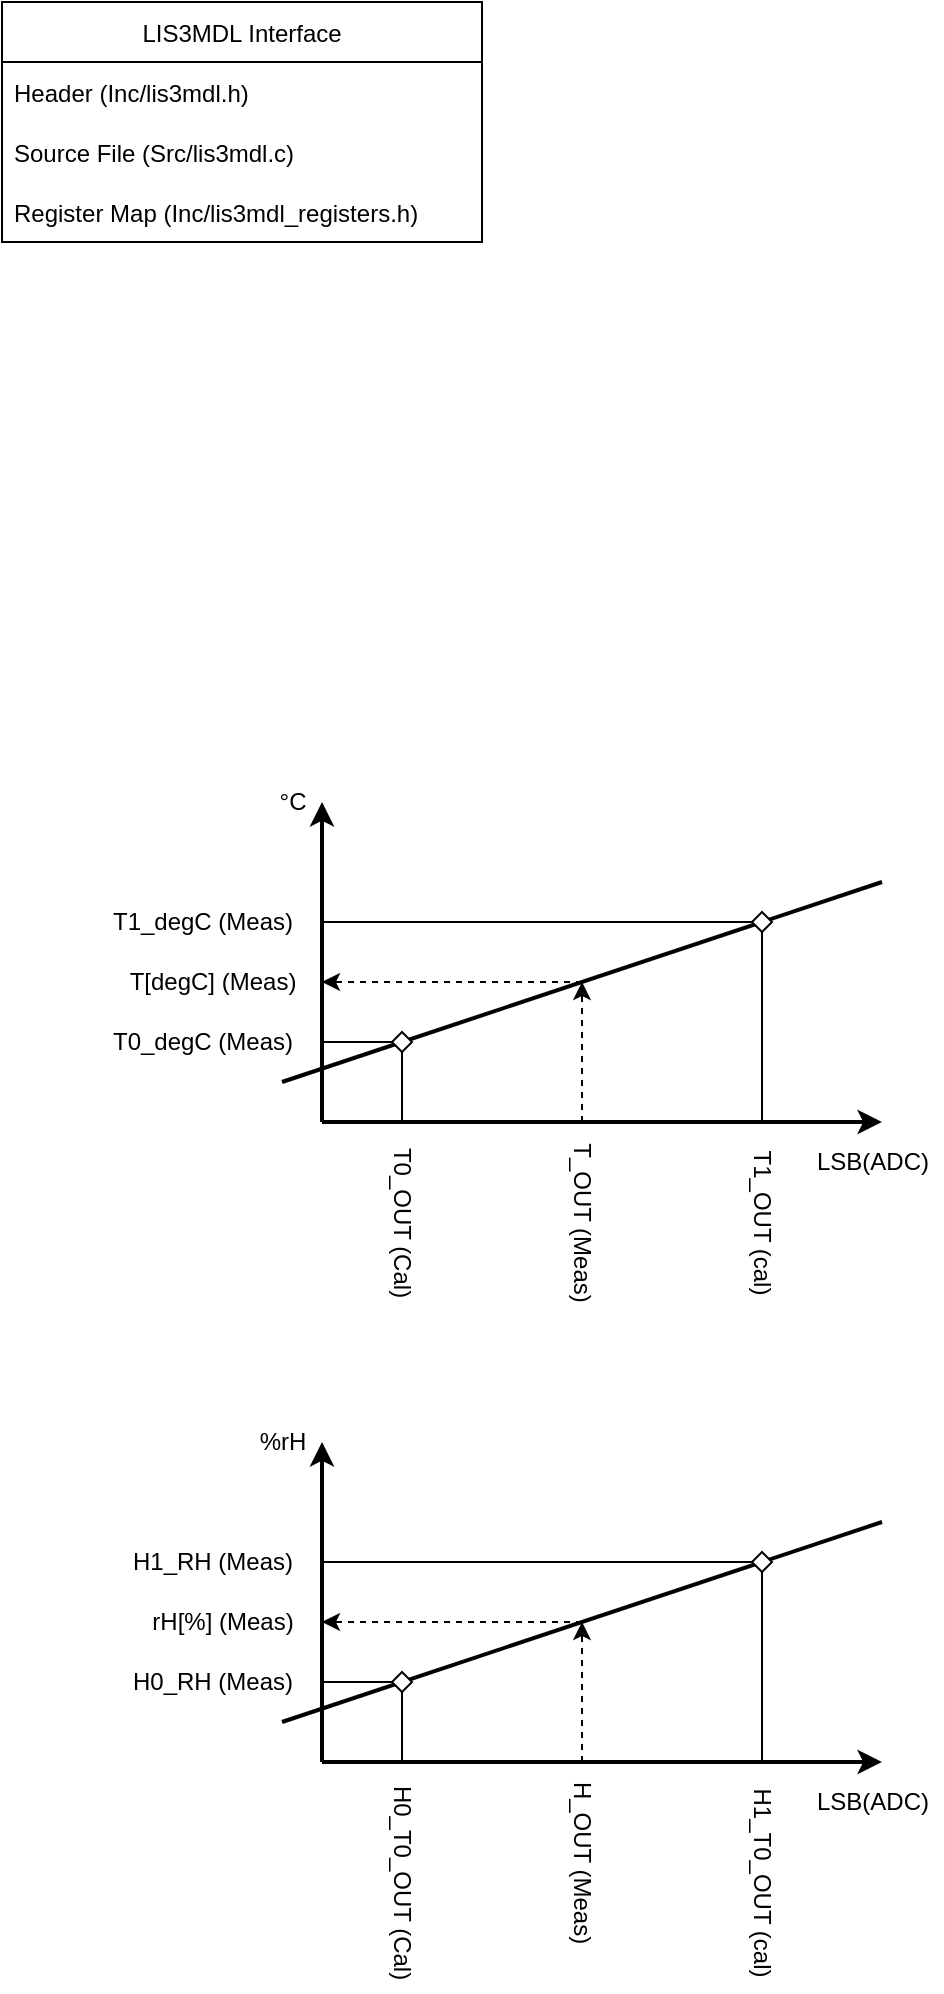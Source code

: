 <mxfile version="16.1.2" type="device"><diagram id="z_TcLFU_irrHzVwAz5Td" name="Seite-1"><mxGraphModel dx="975" dy="573" grid="1" gridSize="10" guides="1" tooltips="1" connect="1" arrows="1" fold="1" page="1" pageScale="1" pageWidth="827" pageHeight="1169" math="0" shadow="0"><root><mxCell id="0"/><mxCell id="1" parent="0"/><mxCell id="JSM5VOlyIinRD3rOI9-8-11" value="LIS3MDL Interface" style="swimlane;fontStyle=0;childLayout=stackLayout;horizontal=1;startSize=30;horizontalStack=0;resizeParent=1;resizeParentMax=0;resizeLast=0;collapsible=1;marginBottom=0;" parent="1" vertex="1"><mxGeometry x="80" y="80" width="240" height="120" as="geometry"/></mxCell><mxCell id="JSM5VOlyIinRD3rOI9-8-12" value="Header (Inc/lis3mdl.h)" style="text;strokeColor=none;fillColor=none;align=left;verticalAlign=middle;spacingLeft=4;spacingRight=4;overflow=hidden;points=[[0,0.5],[1,0.5]];portConstraint=eastwest;rotatable=0;" parent="JSM5VOlyIinRD3rOI9-8-11" vertex="1"><mxGeometry y="30" width="240" height="30" as="geometry"/></mxCell><mxCell id="JSM5VOlyIinRD3rOI9-8-13" value="Source File (Src/lis3mdl.c)" style="text;strokeColor=none;fillColor=none;align=left;verticalAlign=middle;spacingLeft=4;spacingRight=4;overflow=hidden;points=[[0,0.5],[1,0.5]];portConstraint=eastwest;rotatable=0;" parent="JSM5VOlyIinRD3rOI9-8-11" vertex="1"><mxGeometry y="60" width="240" height="30" as="geometry"/></mxCell><mxCell id="JSM5VOlyIinRD3rOI9-8-14" value="Register Map (Inc/lis3mdl_registers.h)" style="text;strokeColor=none;fillColor=none;align=left;verticalAlign=middle;spacingLeft=4;spacingRight=4;overflow=hidden;points=[[0,0.5],[1,0.5]];portConstraint=eastwest;rotatable=0;" parent="JSM5VOlyIinRD3rOI9-8-11" vertex="1"><mxGeometry y="90" width="240" height="30" as="geometry"/></mxCell><mxCell id="2thM7GCIze_5gwMVVc8q-1" value="" style="endArrow=classic;html=1;rounded=0;strokeWidth=2;" parent="1" edge="1"><mxGeometry width="50" height="50" relative="1" as="geometry"><mxPoint x="240" y="640" as="sourcePoint"/><mxPoint x="240" y="480" as="targetPoint"/></mxGeometry></mxCell><mxCell id="2thM7GCIze_5gwMVVc8q-2" value="" style="endArrow=classic;html=1;rounded=0;strokeWidth=2;" parent="1" edge="1"><mxGeometry width="50" height="50" relative="1" as="geometry"><mxPoint x="240" y="640" as="sourcePoint"/><mxPoint x="520" y="640" as="targetPoint"/></mxGeometry></mxCell><mxCell id="2thM7GCIze_5gwMVVc8q-3" value="" style="endArrow=none;html=1;rounded=0;strokeWidth=2;" parent="1" edge="1"><mxGeometry width="50" height="50" relative="1" as="geometry"><mxPoint x="220" y="620" as="sourcePoint"/><mxPoint x="520" y="520" as="targetPoint"/></mxGeometry></mxCell><mxCell id="2thM7GCIze_5gwMVVc8q-4" value="" style="endArrow=classic;html=1;rounded=0;strokeWidth=1;dashed=1;" parent="1" edge="1"><mxGeometry width="50" height="50" relative="1" as="geometry"><mxPoint x="370" y="640" as="sourcePoint"/><mxPoint x="370" y="570" as="targetPoint"/></mxGeometry></mxCell><mxCell id="2thM7GCIze_5gwMVVc8q-5" value="" style="endArrow=none;html=1;rounded=0;strokeWidth=1;" parent="1" edge="1"><mxGeometry width="50" height="50" relative="1" as="geometry"><mxPoint x="280" y="640" as="sourcePoint"/><mxPoint x="240" y="600" as="targetPoint"/><Array as="points"><mxPoint x="280" y="600"/></Array></mxGeometry></mxCell><mxCell id="2thM7GCIze_5gwMVVc8q-6" value="" style="endArrow=none;html=1;rounded=0;strokeWidth=1;" parent="1" edge="1"><mxGeometry width="50" height="50" relative="1" as="geometry"><mxPoint x="460" y="640" as="sourcePoint"/><mxPoint x="240" y="540" as="targetPoint"/><Array as="points"><mxPoint x="460" y="540"/></Array></mxGeometry></mxCell><mxCell id="2thM7GCIze_5gwMVVc8q-7" value="" style="endArrow=classic;html=1;rounded=0;strokeWidth=1;dashed=1;" parent="1" edge="1"><mxGeometry width="50" height="50" relative="1" as="geometry"><mxPoint x="370" y="570" as="sourcePoint"/><mxPoint x="240" y="570" as="targetPoint"/></mxGeometry></mxCell><mxCell id="2thM7GCIze_5gwMVVc8q-8" value="" style="rhombus;whiteSpace=wrap;html=1;" parent="1" vertex="1"><mxGeometry x="275" y="595" width="10" height="10" as="geometry"/></mxCell><mxCell id="2thM7GCIze_5gwMVVc8q-9" value="" style="rhombus;whiteSpace=wrap;html=1;" parent="1" vertex="1"><mxGeometry x="455" y="535" width="10" height="10" as="geometry"/></mxCell><mxCell id="2thM7GCIze_5gwMVVc8q-10" value="LSB(ADC)" style="text;html=1;align=center;verticalAlign=middle;resizable=0;points=[];autosize=1;strokeColor=none;fillColor=none;" parent="1" vertex="1"><mxGeometry x="480" y="650" width="70" height="20" as="geometry"/></mxCell><mxCell id="2thM7GCIze_5gwMVVc8q-11" value="°C" style="text;html=1;align=center;verticalAlign=middle;resizable=0;points=[];autosize=1;strokeColor=none;fillColor=none;" parent="1" vertex="1"><mxGeometry x="210" y="470" width="30" height="20" as="geometry"/></mxCell><mxCell id="2thM7GCIze_5gwMVVc8q-13" value="T[degC] (Meas)" style="text;html=1;align=center;verticalAlign=middle;resizable=0;points=[];autosize=1;strokeColor=none;fillColor=none;" parent="1" vertex="1"><mxGeometry x="135" y="560" width="100" height="20" as="geometry"/></mxCell><mxCell id="OdWZ9KgqY_c8ujqOtXRT-1" value="T_OUT (Meas)" style="text;html=1;align=center;verticalAlign=middle;resizable=0;points=[];autosize=1;strokeColor=none;fillColor=none;rotation=90;" vertex="1" parent="1"><mxGeometry x="320" y="680" width="100" height="20" as="geometry"/></mxCell><mxCell id="OdWZ9KgqY_c8ujqOtXRT-2" value="T0_degC (Meas)" style="text;html=1;align=center;verticalAlign=middle;resizable=0;points=[];autosize=1;strokeColor=none;fillColor=none;" vertex="1" parent="1"><mxGeometry x="125" y="590" width="110" height="20" as="geometry"/></mxCell><mxCell id="OdWZ9KgqY_c8ujqOtXRT-3" value="T1_degC (Meas)" style="text;html=1;align=center;verticalAlign=middle;resizable=0;points=[];autosize=1;strokeColor=none;fillColor=none;" vertex="1" parent="1"><mxGeometry x="125" y="530" width="110" height="20" as="geometry"/></mxCell><mxCell id="OdWZ9KgqY_c8ujqOtXRT-5" value="T0_OUT (Cal)" style="text;html=1;align=center;verticalAlign=middle;resizable=0;points=[];autosize=1;strokeColor=none;fillColor=none;rotation=90;" vertex="1" parent="1"><mxGeometry x="235" y="680" width="90" height="20" as="geometry"/></mxCell><mxCell id="OdWZ9KgqY_c8ujqOtXRT-6" value="T1_OUT (cal)" style="text;html=1;align=center;verticalAlign=middle;resizable=0;points=[];autosize=1;strokeColor=none;fillColor=none;rotation=90;" vertex="1" parent="1"><mxGeometry x="415" y="680" width="90" height="20" as="geometry"/></mxCell><mxCell id="OdWZ9KgqY_c8ujqOtXRT-7" value="" style="endArrow=classic;html=1;rounded=0;strokeWidth=2;" edge="1" parent="1"><mxGeometry width="50" height="50" relative="1" as="geometry"><mxPoint x="240.0" y="960" as="sourcePoint"/><mxPoint x="240.0" y="800" as="targetPoint"/></mxGeometry></mxCell><mxCell id="OdWZ9KgqY_c8ujqOtXRT-8" value="" style="endArrow=classic;html=1;rounded=0;strokeWidth=2;" edge="1" parent="1"><mxGeometry width="50" height="50" relative="1" as="geometry"><mxPoint x="240.0" y="960" as="sourcePoint"/><mxPoint x="520" y="960" as="targetPoint"/></mxGeometry></mxCell><mxCell id="OdWZ9KgqY_c8ujqOtXRT-9" value="" style="endArrow=none;html=1;rounded=0;strokeWidth=2;" edge="1" parent="1"><mxGeometry width="50" height="50" relative="1" as="geometry"><mxPoint x="220.0" y="940" as="sourcePoint"/><mxPoint x="520" y="840" as="targetPoint"/></mxGeometry></mxCell><mxCell id="OdWZ9KgqY_c8ujqOtXRT-10" value="" style="endArrow=classic;html=1;rounded=0;strokeWidth=1;dashed=1;" edge="1" parent="1"><mxGeometry width="50" height="50" relative="1" as="geometry"><mxPoint x="370" y="960" as="sourcePoint"/><mxPoint x="370" y="890" as="targetPoint"/></mxGeometry></mxCell><mxCell id="OdWZ9KgqY_c8ujqOtXRT-11" value="" style="endArrow=none;html=1;rounded=0;strokeWidth=1;" edge="1" parent="1"><mxGeometry width="50" height="50" relative="1" as="geometry"><mxPoint x="280.0" y="960" as="sourcePoint"/><mxPoint x="240.0" y="920" as="targetPoint"/><Array as="points"><mxPoint x="280" y="920"/></Array></mxGeometry></mxCell><mxCell id="OdWZ9KgqY_c8ujqOtXRT-12" value="" style="endArrow=none;html=1;rounded=0;strokeWidth=1;" edge="1" parent="1"><mxGeometry width="50" height="50" relative="1" as="geometry"><mxPoint x="460" y="960" as="sourcePoint"/><mxPoint x="240.0" y="860" as="targetPoint"/><Array as="points"><mxPoint x="460" y="860"/></Array></mxGeometry></mxCell><mxCell id="OdWZ9KgqY_c8ujqOtXRT-13" value="" style="endArrow=classic;html=1;rounded=0;strokeWidth=1;dashed=1;" edge="1" parent="1"><mxGeometry width="50" height="50" relative="1" as="geometry"><mxPoint x="370" y="890" as="sourcePoint"/><mxPoint x="240.0" y="890" as="targetPoint"/></mxGeometry></mxCell><mxCell id="OdWZ9KgqY_c8ujqOtXRT-14" value="" style="rhombus;whiteSpace=wrap;html=1;" vertex="1" parent="1"><mxGeometry x="275" y="915" width="10" height="10" as="geometry"/></mxCell><mxCell id="OdWZ9KgqY_c8ujqOtXRT-15" value="" style="rhombus;whiteSpace=wrap;html=1;" vertex="1" parent="1"><mxGeometry x="455" y="855" width="10" height="10" as="geometry"/></mxCell><mxCell id="OdWZ9KgqY_c8ujqOtXRT-16" value="LSB(ADC)" style="text;html=1;align=center;verticalAlign=middle;resizable=0;points=[];autosize=1;strokeColor=none;fillColor=none;" vertex="1" parent="1"><mxGeometry x="480" y="970" width="70" height="20" as="geometry"/></mxCell><mxCell id="OdWZ9KgqY_c8ujqOtXRT-17" value="%rH" style="text;html=1;align=center;verticalAlign=middle;resizable=0;points=[];autosize=1;strokeColor=none;fillColor=none;" vertex="1" parent="1"><mxGeometry x="200" y="790" width="40" height="20" as="geometry"/></mxCell><mxCell id="OdWZ9KgqY_c8ujqOtXRT-18" value="rH[%] (Meas)" style="text;html=1;align=center;verticalAlign=middle;resizable=0;points=[];autosize=1;strokeColor=none;fillColor=none;" vertex="1" parent="1"><mxGeometry x="145" y="880" width="90" height="20" as="geometry"/></mxCell><mxCell id="OdWZ9KgqY_c8ujqOtXRT-19" value="H_OUT (Meas)" style="text;html=1;align=center;verticalAlign=middle;resizable=0;points=[];autosize=1;strokeColor=none;fillColor=none;rotation=90;" vertex="1" parent="1"><mxGeometry x="320" y="1000" width="100" height="20" as="geometry"/></mxCell><mxCell id="OdWZ9KgqY_c8ujqOtXRT-20" value="H0_RH (Meas)" style="text;html=1;align=center;verticalAlign=middle;resizable=0;points=[];autosize=1;strokeColor=none;fillColor=none;" vertex="1" parent="1"><mxGeometry x="135" y="910" width="100" height="20" as="geometry"/></mxCell><mxCell id="OdWZ9KgqY_c8ujqOtXRT-21" value="H1_RH (Meas)" style="text;html=1;align=center;verticalAlign=middle;resizable=0;points=[];autosize=1;strokeColor=none;fillColor=none;" vertex="1" parent="1"><mxGeometry x="135" y="850" width="100" height="20" as="geometry"/></mxCell><mxCell id="OdWZ9KgqY_c8ujqOtXRT-22" value="H0_T0_OUT (Cal)" style="text;html=1;align=center;verticalAlign=middle;resizable=0;points=[];autosize=1;strokeColor=none;fillColor=none;rotation=90;" vertex="1" parent="1"><mxGeometry x="225" y="1010" width="110" height="20" as="geometry"/></mxCell><mxCell id="OdWZ9KgqY_c8ujqOtXRT-23" value="H1_T0_OUT (cal)" style="text;html=1;align=center;verticalAlign=middle;resizable=0;points=[];autosize=1;strokeColor=none;fillColor=none;rotation=90;" vertex="1" parent="1"><mxGeometry x="405" y="1010" width="110" height="20" as="geometry"/></mxCell></root></mxGraphModel></diagram></mxfile>